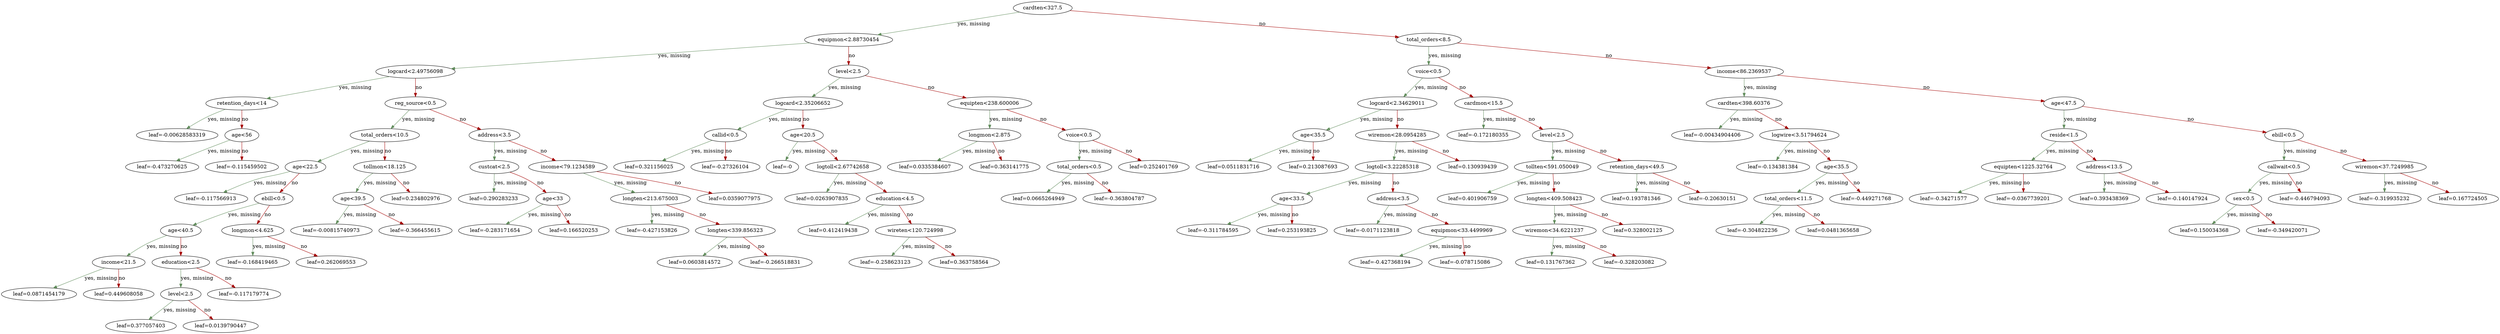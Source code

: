 digraph {
    graph [ rankdir=TB ]

    0 [ label="cardten<327.5" ]
    0 -> 1 [label="yes, missing" color="#638e5e"]
    0 -> 2 [label="no" color="#a40000"]

    1 [ label="equipmon<2.88730454" ]
    1 -> 3 [label="yes, missing" color="#638e5e"]
    1 -> 4 [label="no" color="#a40000"]

    3 [ label="logcard<2.49756098" ]
    3 -> 7 [label="yes, missing" color="#638e5e"]
    3 -> 8 [label="no" color="#a40000"]

    7 [ label="retention_days<14" ]
    7 -> 15 [label="yes, missing" color="#638e5e"]
    7 -> 16 [label="no" color="#a40000"]

    15 [ label="leaf=-0.00628583319" ]

    16 [ label="age<56" ]
    16 -> 31 [label="yes, missing" color="#638e5e"]
    16 -> 32 [label="no" color="#a40000"]

    31 [ label="leaf=-0.473270625" ]

    32 [ label="leaf=-0.115459502" ]

    8 [ label="reg_source<0.5" ]
    8 -> 17 [label="yes, missing" color="#638e5e"]
    8 -> 18 [label="no" color="#a40000"]

    17 [ label="total_orders<10.5" ]
    17 -> 33 [label="yes, missing" color="#638e5e"]
    17 -> 34 [label="no" color="#a40000"]

    33 [ label="age<22.5" ]
    33 -> 57 [label="yes, missing" color="#638e5e"]
    33 -> 58 [label="no" color="#a40000"]

    57 [ label="leaf=-0.117566913" ]

    58 [ label="ebill<0.5" ]
    58 -> 85 [label="yes, missing" color="#638e5e"]
    58 -> 86 [label="no" color="#a40000"]

    85 [ label="age<40.5" ]
    85 -> 105 [label="yes, missing" color="#638e5e"]
    85 -> 106 [label="no" color="#a40000"]

    105 [ label="income<21.5" ]
    105 -> 117 [label="yes, missing" color="#638e5e"]
    105 -> 118 [label="no" color="#a40000"]

    117 [ label="leaf=0.0871454179" ]

    118 [ label="leaf=0.449608058" ]

    106 [ label="education<2.5" ]
    106 -> 119 [label="yes, missing" color="#638e5e"]
    106 -> 120 [label="no" color="#a40000"]

    119 [ label="level<2.5" ]
    119 -> 121 [label="yes, missing" color="#638e5e"]
    119 -> 122 [label="no" color="#a40000"]

    121 [ label="leaf=0.377057403" ]

    122 [ label="leaf=0.0139790447" ]

    120 [ label="leaf=-0.117179774" ]

    86 [ label="longmon<4.625" ]
    86 -> 107 [label="yes, missing" color="#638e5e"]
    86 -> 108 [label="no" color="#a40000"]

    107 [ label="leaf=-0.168419465" ]

    108 [ label="leaf=0.262069553" ]

    34 [ label="tollmon<18.125" ]
    34 -> 59 [label="yes, missing" color="#638e5e"]
    34 -> 60 [label="no" color="#a40000"]

    59 [ label="age<39.5" ]
    59 -> 87 [label="yes, missing" color="#638e5e"]
    59 -> 88 [label="no" color="#a40000"]

    87 [ label="leaf=-0.00815740973" ]

    88 [ label="leaf=-0.366455615" ]

    60 [ label="leaf=0.234802976" ]

    18 [ label="address<3.5" ]
    18 -> 35 [label="yes, missing" color="#638e5e"]
    18 -> 36 [label="no" color="#a40000"]

    35 [ label="custcat<2.5" ]
    35 -> 61 [label="yes, missing" color="#638e5e"]
    35 -> 62 [label="no" color="#a40000"]

    61 [ label="leaf=0.290283233" ]

    62 [ label="age<33" ]
    62 -> 89 [label="yes, missing" color="#638e5e"]
    62 -> 90 [label="no" color="#a40000"]

    89 [ label="leaf=-0.283171654" ]

    90 [ label="leaf=0.166520253" ]

    36 [ label="income<79.1234589" ]
    36 -> 63 [label="yes, missing" color="#638e5e"]
    36 -> 64 [label="no" color="#a40000"]

    63 [ label="longten<213.675003" ]
    63 -> 91 [label="yes, missing" color="#638e5e"]
    63 -> 92 [label="no" color="#a40000"]

    91 [ label="leaf=-0.427153826" ]

    92 [ label="longten<339.856323" ]
    92 -> 109 [label="yes, missing" color="#638e5e"]
    92 -> 110 [label="no" color="#a40000"]

    109 [ label="leaf=0.0603814572" ]

    110 [ label="leaf=-0.266518831" ]

    64 [ label="leaf=0.0359077975" ]

    4 [ label="level<2.5" ]
    4 -> 9 [label="yes, missing" color="#638e5e"]
    4 -> 10 [label="no" color="#a40000"]

    9 [ label="logcard<2.35206652" ]
    9 -> 19 [label="yes, missing" color="#638e5e"]
    9 -> 20 [label="no" color="#a40000"]

    19 [ label="callid<0.5" ]
    19 -> 37 [label="yes, missing" color="#638e5e"]
    19 -> 38 [label="no" color="#a40000"]

    37 [ label="leaf=0.321156025" ]

    38 [ label="leaf=-0.27326104" ]

    20 [ label="age<20.5" ]
    20 -> 39 [label="yes, missing" color="#638e5e"]
    20 -> 40 [label="no" color="#a40000"]

    39 [ label="leaf=-0" ]

    40 [ label="logtoll<2.67742658" ]
    40 -> 65 [label="yes, missing" color="#638e5e"]
    40 -> 66 [label="no" color="#a40000"]

    65 [ label="leaf=0.0263907835" ]

    66 [ label="education<4.5" ]
    66 -> 93 [label="yes, missing" color="#638e5e"]
    66 -> 94 [label="no" color="#a40000"]

    93 [ label="leaf=0.412419438" ]

    94 [ label="wireten<120.724998" ]
    94 -> 111 [label="yes, missing" color="#638e5e"]
    94 -> 112 [label="no" color="#a40000"]

    111 [ label="leaf=-0.258623123" ]

    112 [ label="leaf=0.363758564" ]

    10 [ label="equipten<238.600006" ]
    10 -> 21 [label="yes, missing" color="#638e5e"]
    10 -> 22 [label="no" color="#a40000"]

    21 [ label="longmon<2.875" ]
    21 -> 41 [label="yes, missing" color="#638e5e"]
    21 -> 42 [label="no" color="#a40000"]

    41 [ label="leaf=0.0335384607" ]

    42 [ label="leaf=0.363141775" ]

    22 [ label="voice<0.5" ]
    22 -> 43 [label="yes, missing" color="#638e5e"]
    22 -> 44 [label="no" color="#a40000"]

    43 [ label="total_orders<0.5" ]
    43 -> 67 [label="yes, missing" color="#638e5e"]
    43 -> 68 [label="no" color="#a40000"]

    67 [ label="leaf=0.0665264949" ]

    68 [ label="leaf=-0.363804787" ]

    44 [ label="leaf=0.252401769" ]

    2 [ label="total_orders<8.5" ]
    2 -> 5 [label="yes, missing" color="#638e5e"]
    2 -> 6 [label="no" color="#a40000"]

    5 [ label="voice<0.5" ]
    5 -> 11 [label="yes, missing" color="#638e5e"]
    5 -> 12 [label="no" color="#a40000"]

    11 [ label="logcard<2.34629011" ]
    11 -> 23 [label="yes, missing" color="#638e5e"]
    11 -> 24 [label="no" color="#a40000"]

    23 [ label="age<35.5" ]
    23 -> 45 [label="yes, missing" color="#638e5e"]
    23 -> 46 [label="no" color="#a40000"]

    45 [ label="leaf=0.0511831716" ]

    46 [ label="leaf=0.213087693" ]

    24 [ label="wiremon<28.0954285" ]
    24 -> 47 [label="yes, missing" color="#638e5e"]
    24 -> 48 [label="no" color="#a40000"]

    47 [ label="logtoll<3.22285318" ]
    47 -> 69 [label="yes, missing" color="#638e5e"]
    47 -> 70 [label="no" color="#a40000"]

    69 [ label="age<33.5" ]
    69 -> 95 [label="yes, missing" color="#638e5e"]
    69 -> 96 [label="no" color="#a40000"]

    95 [ label="leaf=-0.311784595" ]

    96 [ label="leaf=0.253193825" ]

    70 [ label="address<3.5" ]
    70 -> 97 [label="yes, missing" color="#638e5e"]
    70 -> 98 [label="no" color="#a40000"]

    97 [ label="leaf=-0.0171123818" ]

    98 [ label="equipmon<33.4499969" ]
    98 -> 113 [label="yes, missing" color="#638e5e"]
    98 -> 114 [label="no" color="#a40000"]

    113 [ label="leaf=-0.427368194" ]

    114 [ label="leaf=-0.078715086" ]

    48 [ label="leaf=0.130939439" ]

    12 [ label="cardmon<15.5" ]
    12 -> 25 [label="yes, missing" color="#638e5e"]
    12 -> 26 [label="no" color="#a40000"]

    25 [ label="leaf=-0.172180355" ]

    26 [ label="level<2.5" ]
    26 -> 49 [label="yes, missing" color="#638e5e"]
    26 -> 50 [label="no" color="#a40000"]

    49 [ label="tollten<591.050049" ]
    49 -> 71 [label="yes, missing" color="#638e5e"]
    49 -> 72 [label="no" color="#a40000"]

    71 [ label="leaf=0.401906759" ]

    72 [ label="longten<409.508423" ]
    72 -> 99 [label="yes, missing" color="#638e5e"]
    72 -> 100 [label="no" color="#a40000"]

    99 [ label="wiremon<34.6221237" ]
    99 -> 115 [label="yes, missing" color="#638e5e"]
    99 -> 116 [label="no" color="#a40000"]

    115 [ label="leaf=0.131767362" ]

    116 [ label="leaf=-0.328203082" ]

    100 [ label="leaf=0.328002125" ]

    50 [ label="retention_days<49.5" ]
    50 -> 73 [label="yes, missing" color="#638e5e"]
    50 -> 74 [label="no" color="#a40000"]

    73 [ label="leaf=0.193781346" ]

    74 [ label="leaf=-0.20630151" ]

    6 [ label="income<86.2369537" ]
    6 -> 13 [label="yes, missing" color="#638e5e"]
    6 -> 14 [label="no" color="#a40000"]

    13 [ label="cardten<398.60376" ]
    13 -> 27 [label="yes, missing" color="#638e5e"]
    13 -> 28 [label="no" color="#a40000"]

    27 [ label="leaf=-0.00434904406" ]

    28 [ label="logwire<3.51794624" ]
    28 -> 51 [label="yes, missing" color="#638e5e"]
    28 -> 52 [label="no" color="#a40000"]

    51 [ label="leaf=-0.134381384" ]

    52 [ label="age<35.5" ]
    52 -> 75 [label="yes, missing" color="#638e5e"]
    52 -> 76 [label="no" color="#a40000"]

    75 [ label="total_orders<11.5" ]
    75 -> 101 [label="yes, missing" color="#638e5e"]
    75 -> 102 [label="no" color="#a40000"]

    101 [ label="leaf=-0.304822236" ]

    102 [ label="leaf=0.0481365658" ]

    76 [ label="leaf=-0.449271768" ]

    14 [ label="age<47.5" ]
    14 -> 29 [label="yes, missing" color="#638e5e"]
    14 -> 30 [label="no" color="#a40000"]

    29 [ label="reside<1.5" ]
    29 -> 53 [label="yes, missing" color="#638e5e"]
    29 -> 54 [label="no" color="#a40000"]

    53 [ label="equipten<1225.32764" ]
    53 -> 77 [label="yes, missing" color="#638e5e"]
    53 -> 78 [label="no" color="#a40000"]

    77 [ label="leaf=-0.34271577" ]

    78 [ label="leaf=-0.0367739201" ]

    54 [ label="address<13.5" ]
    54 -> 79 [label="yes, missing" color="#638e5e"]
    54 -> 80 [label="no" color="#a40000"]

    79 [ label="leaf=0.393438369" ]

    80 [ label="leaf=-0.140147924" ]

    30 [ label="ebill<0.5" ]
    30 -> 55 [label="yes, missing" color="#638e5e"]
    30 -> 56 [label="no" color="#a40000"]

    55 [ label="callwait<0.5" ]
    55 -> 81 [label="yes, missing" color="#638e5e"]
    55 -> 82 [label="no" color="#a40000"]

    81 [ label="sex<0.5" ]
    81 -> 103 [label="yes, missing" color="#638e5e"]
    81 -> 104 [label="no" color="#a40000"]

    103 [ label="leaf=0.150034368" ]

    104 [ label="leaf=-0.349420071" ]

    82 [ label="leaf=-0.446794093" ]

    56 [ label="wiremon<37.7249985" ]
    56 -> 83 [label="yes, missing" color="#638e5e"]
    56 -> 84 [label="no" color="#a40000"]

    83 [ label="leaf=-0.319935232" ]

    84 [ label="leaf=0.167724505" ]
}

